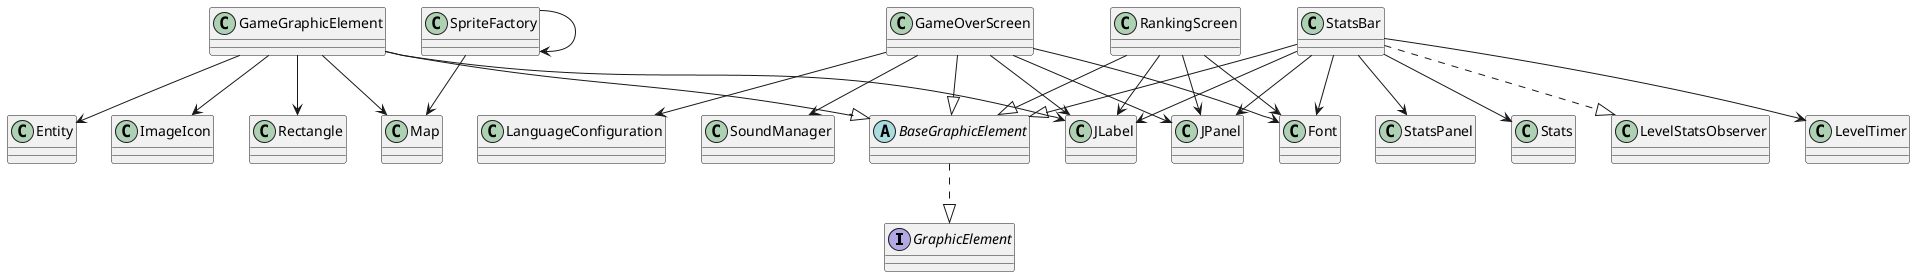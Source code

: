 @startuml
interface GraphicElement
BaseGraphicElement ..|> GraphicElement
abstract class BaseGraphicElement
GameGraphicElement --|> BaseGraphicElement
GameGraphicElement --> Entity
GameGraphicElement --> JLabel
GameGraphicElement --> ImageIcon
GameGraphicElement --> Rectangle
GameGraphicElement --> Map
class GameGraphicElement
GameOverScreen --|> BaseGraphicElement
GameOverScreen --> LanguageConfiguration
GameOverScreen --> SoundManager
GameOverScreen --> JPanel
GameOverScreen --> JLabel
GameOverScreen --> Font
class GameOverScreen
RankingScreen --|> BaseGraphicElement
RankingScreen --> JPanel
RankingScreen --> JLabel
RankingScreen --> Font
class RankingScreen
StatsBar --|> BaseGraphicElement
StatsBar ..|> LevelStatsObserver
StatsBar --> LevelTimer
StatsBar --> JPanel
StatsBar --> JLabel
StatsBar --> StatsPanel
StatsBar --> Stats
StatsBar --> Font
class StatsBar
SpriteFactory --> SpriteFactory
SpriteFactory --> Map
class SpriteFactory
@enduml
